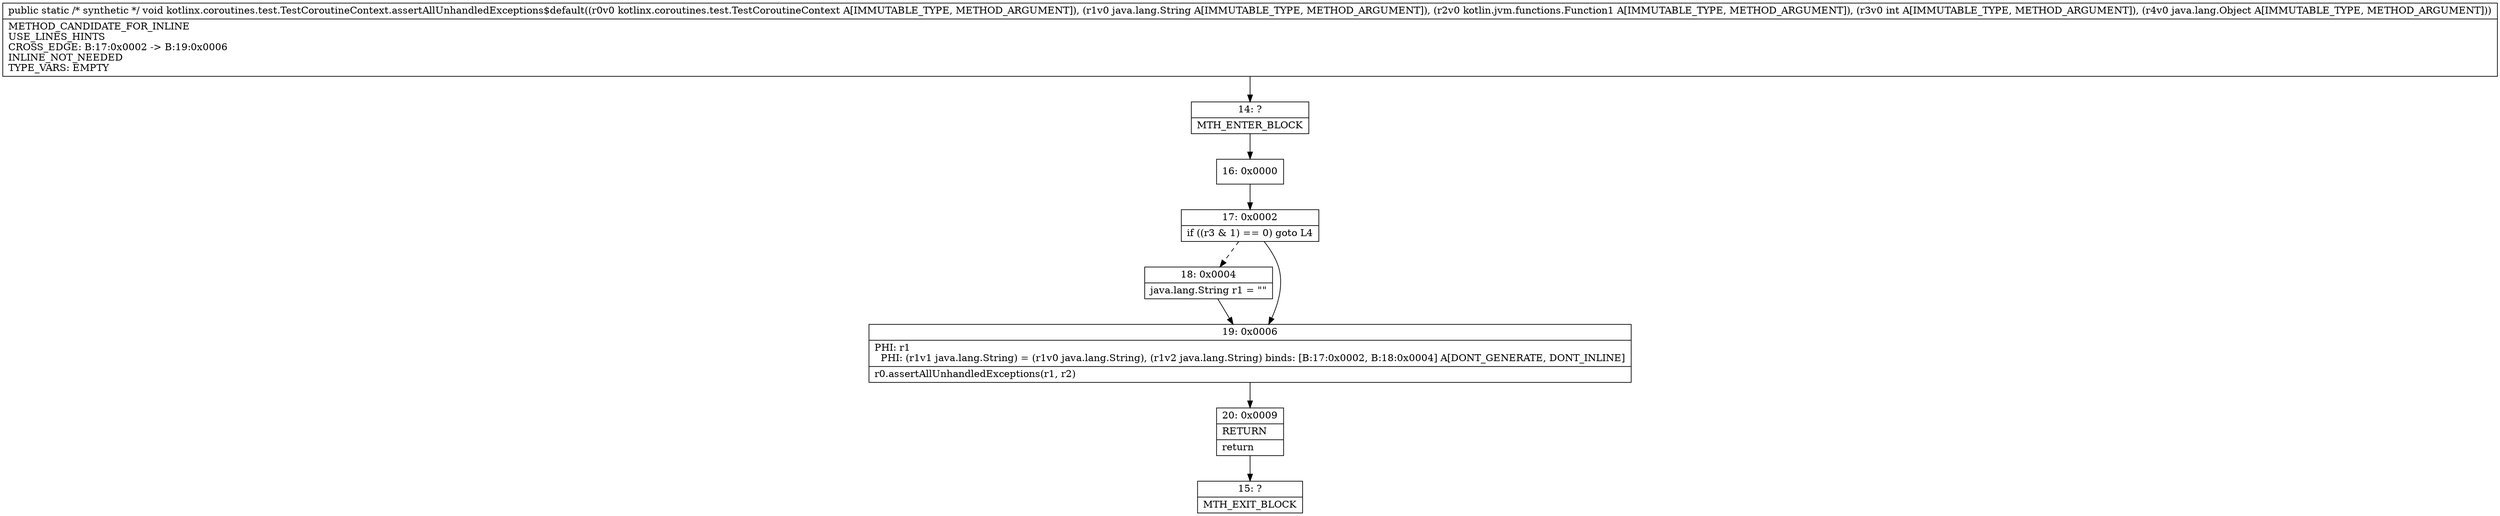 digraph "CFG forkotlinx.coroutines.test.TestCoroutineContext.assertAllUnhandledExceptions$default(Lkotlinx\/coroutines\/test\/TestCoroutineContext;Ljava\/lang\/String;Lkotlin\/jvm\/functions\/Function1;ILjava\/lang\/Object;)V" {
Node_14 [shape=record,label="{14\:\ ?|MTH_ENTER_BLOCK\l}"];
Node_16 [shape=record,label="{16\:\ 0x0000}"];
Node_17 [shape=record,label="{17\:\ 0x0002|if ((r3 & 1) == 0) goto L4\l}"];
Node_18 [shape=record,label="{18\:\ 0x0004|java.lang.String r1 = \"\"\l}"];
Node_19 [shape=record,label="{19\:\ 0x0006|PHI: r1 \l  PHI: (r1v1 java.lang.String) = (r1v0 java.lang.String), (r1v2 java.lang.String) binds: [B:17:0x0002, B:18:0x0004] A[DONT_GENERATE, DONT_INLINE]\l|r0.assertAllUnhandledExceptions(r1, r2)\l}"];
Node_20 [shape=record,label="{20\:\ 0x0009|RETURN\l|return\l}"];
Node_15 [shape=record,label="{15\:\ ?|MTH_EXIT_BLOCK\l}"];
MethodNode[shape=record,label="{public static \/* synthetic *\/ void kotlinx.coroutines.test.TestCoroutineContext.assertAllUnhandledExceptions$default((r0v0 kotlinx.coroutines.test.TestCoroutineContext A[IMMUTABLE_TYPE, METHOD_ARGUMENT]), (r1v0 java.lang.String A[IMMUTABLE_TYPE, METHOD_ARGUMENT]), (r2v0 kotlin.jvm.functions.Function1 A[IMMUTABLE_TYPE, METHOD_ARGUMENT]), (r3v0 int A[IMMUTABLE_TYPE, METHOD_ARGUMENT]), (r4v0 java.lang.Object A[IMMUTABLE_TYPE, METHOD_ARGUMENT]))  | METHOD_CANDIDATE_FOR_INLINE\lUSE_LINES_HINTS\lCROSS_EDGE: B:17:0x0002 \-\> B:19:0x0006\lINLINE_NOT_NEEDED\lTYPE_VARS: EMPTY\l}"];
MethodNode -> Node_14;Node_14 -> Node_16;
Node_16 -> Node_17;
Node_17 -> Node_18[style=dashed];
Node_17 -> Node_19;
Node_18 -> Node_19;
Node_19 -> Node_20;
Node_20 -> Node_15;
}

